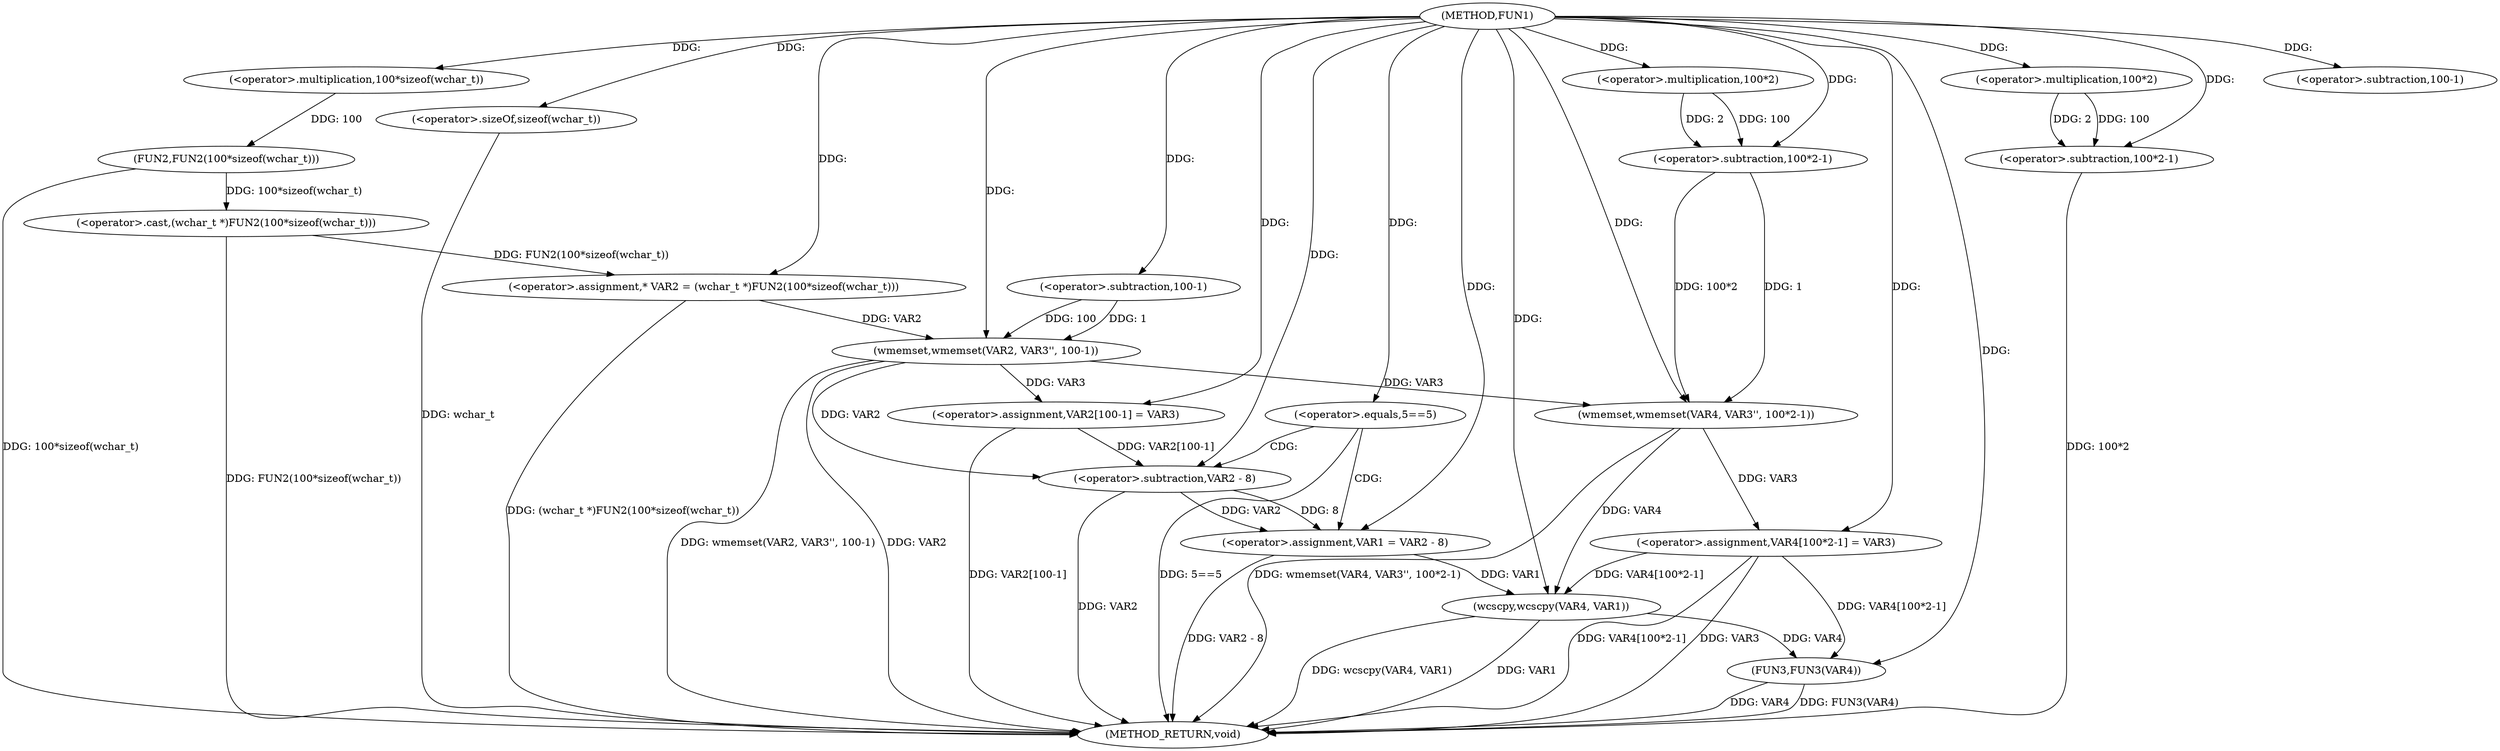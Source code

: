 digraph FUN1 {  
"1000100" [label = "(METHOD,FUN1)" ]
"1000160" [label = "(METHOD_RETURN,void)" ]
"1000104" [label = "(<operator>.assignment,* VAR2 = (wchar_t *)FUN2(100*sizeof(wchar_t)))" ]
"1000106" [label = "(<operator>.cast,(wchar_t *)FUN2(100*sizeof(wchar_t)))" ]
"1000108" [label = "(FUN2,FUN2(100*sizeof(wchar_t)))" ]
"1000109" [label = "(<operator>.multiplication,100*sizeof(wchar_t))" ]
"1000111" [label = "(<operator>.sizeOf,sizeof(wchar_t))" ]
"1000113" [label = "(wmemset,wmemset(VAR2, VAR3'', 100-1))" ]
"1000116" [label = "(<operator>.subtraction,100-1)" ]
"1000119" [label = "(<operator>.assignment,VAR2[100-1] = VAR3)" ]
"1000122" [label = "(<operator>.subtraction,100-1)" ]
"1000127" [label = "(<operator>.equals,5==5)" ]
"1000131" [label = "(<operator>.assignment,VAR1 = VAR2 - 8)" ]
"1000133" [label = "(<operator>.subtraction,VAR2 - 8)" ]
"1000138" [label = "(wmemset,wmemset(VAR4, VAR3'', 100*2-1))" ]
"1000141" [label = "(<operator>.subtraction,100*2-1)" ]
"1000142" [label = "(<operator>.multiplication,100*2)" ]
"1000146" [label = "(<operator>.assignment,VAR4[100*2-1] = VAR3)" ]
"1000149" [label = "(<operator>.subtraction,100*2-1)" ]
"1000150" [label = "(<operator>.multiplication,100*2)" ]
"1000155" [label = "(wcscpy,wcscpy(VAR4, VAR1))" ]
"1000158" [label = "(FUN3,FUN3(VAR4))" ]
  "1000158" -> "1000160"  [ label = "DDG: VAR4"] 
  "1000106" -> "1000160"  [ label = "DDG: FUN2(100*sizeof(wchar_t))"] 
  "1000155" -> "1000160"  [ label = "DDG: VAR1"] 
  "1000113" -> "1000160"  [ label = "DDG: VAR2"] 
  "1000127" -> "1000160"  [ label = "DDG: 5==5"] 
  "1000146" -> "1000160"  [ label = "DDG: VAR3"] 
  "1000149" -> "1000160"  [ label = "DDG: 100*2"] 
  "1000138" -> "1000160"  [ label = "DDG: wmemset(VAR4, VAR3'', 100*2-1)"] 
  "1000155" -> "1000160"  [ label = "DDG: wcscpy(VAR4, VAR1)"] 
  "1000158" -> "1000160"  [ label = "DDG: FUN3(VAR4)"] 
  "1000133" -> "1000160"  [ label = "DDG: VAR2"] 
  "1000131" -> "1000160"  [ label = "DDG: VAR2 - 8"] 
  "1000111" -> "1000160"  [ label = "DDG: wchar_t"] 
  "1000113" -> "1000160"  [ label = "DDG: wmemset(VAR2, VAR3'', 100-1)"] 
  "1000119" -> "1000160"  [ label = "DDG: VAR2[100-1]"] 
  "1000146" -> "1000160"  [ label = "DDG: VAR4[100*2-1]"] 
  "1000104" -> "1000160"  [ label = "DDG: (wchar_t *)FUN2(100*sizeof(wchar_t))"] 
  "1000108" -> "1000160"  [ label = "DDG: 100*sizeof(wchar_t)"] 
  "1000106" -> "1000104"  [ label = "DDG: FUN2(100*sizeof(wchar_t))"] 
  "1000100" -> "1000104"  [ label = "DDG: "] 
  "1000108" -> "1000106"  [ label = "DDG: 100*sizeof(wchar_t)"] 
  "1000109" -> "1000108"  [ label = "DDG: 100"] 
  "1000100" -> "1000109"  [ label = "DDG: "] 
  "1000100" -> "1000111"  [ label = "DDG: "] 
  "1000104" -> "1000113"  [ label = "DDG: VAR2"] 
  "1000100" -> "1000113"  [ label = "DDG: "] 
  "1000116" -> "1000113"  [ label = "DDG: 100"] 
  "1000116" -> "1000113"  [ label = "DDG: 1"] 
  "1000100" -> "1000116"  [ label = "DDG: "] 
  "1000113" -> "1000119"  [ label = "DDG: VAR3"] 
  "1000100" -> "1000119"  [ label = "DDG: "] 
  "1000100" -> "1000122"  [ label = "DDG: "] 
  "1000100" -> "1000127"  [ label = "DDG: "] 
  "1000133" -> "1000131"  [ label = "DDG: VAR2"] 
  "1000133" -> "1000131"  [ label = "DDG: 8"] 
  "1000100" -> "1000131"  [ label = "DDG: "] 
  "1000113" -> "1000133"  [ label = "DDG: VAR2"] 
  "1000119" -> "1000133"  [ label = "DDG: VAR2[100-1]"] 
  "1000100" -> "1000133"  [ label = "DDG: "] 
  "1000100" -> "1000138"  [ label = "DDG: "] 
  "1000113" -> "1000138"  [ label = "DDG: VAR3"] 
  "1000141" -> "1000138"  [ label = "DDG: 100*2"] 
  "1000141" -> "1000138"  [ label = "DDG: 1"] 
  "1000142" -> "1000141"  [ label = "DDG: 100"] 
  "1000142" -> "1000141"  [ label = "DDG: 2"] 
  "1000100" -> "1000142"  [ label = "DDG: "] 
  "1000100" -> "1000141"  [ label = "DDG: "] 
  "1000138" -> "1000146"  [ label = "DDG: VAR3"] 
  "1000100" -> "1000146"  [ label = "DDG: "] 
  "1000150" -> "1000149"  [ label = "DDG: 100"] 
  "1000150" -> "1000149"  [ label = "DDG: 2"] 
  "1000100" -> "1000150"  [ label = "DDG: "] 
  "1000100" -> "1000149"  [ label = "DDG: "] 
  "1000138" -> "1000155"  [ label = "DDG: VAR4"] 
  "1000146" -> "1000155"  [ label = "DDG: VAR4[100*2-1]"] 
  "1000100" -> "1000155"  [ label = "DDG: "] 
  "1000131" -> "1000155"  [ label = "DDG: VAR1"] 
  "1000155" -> "1000158"  [ label = "DDG: VAR4"] 
  "1000146" -> "1000158"  [ label = "DDG: VAR4[100*2-1]"] 
  "1000100" -> "1000158"  [ label = "DDG: "] 
  "1000127" -> "1000133"  [ label = "CDG: "] 
  "1000127" -> "1000131"  [ label = "CDG: "] 
}
